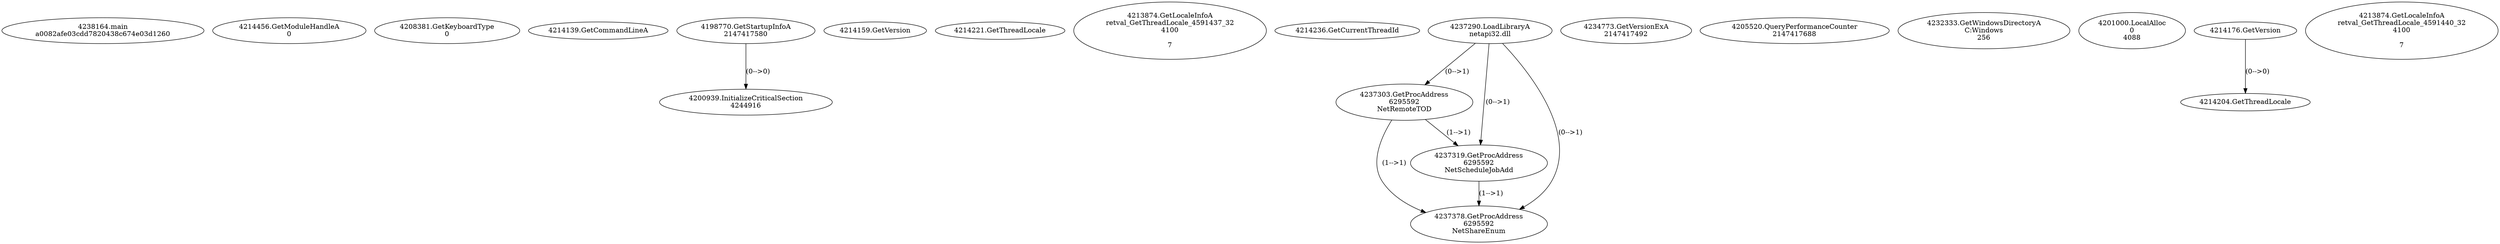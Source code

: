 // Global SCDG with merge call
digraph {
	0 [label="4238164.main
a0082afe03cdd7820438c674e03d1260"]
	1 [label="4214456.GetModuleHandleA
0"]
	2 [label="4208381.GetKeyboardType
0"]
	3 [label="4214139.GetCommandLineA
"]
	4 [label="4198770.GetStartupInfoA
2147417580"]
	5 [label="4214159.GetVersion
"]
	6 [label="4214221.GetThreadLocale
"]
	7 [label="4213874.GetLocaleInfoA
retval_GetThreadLocale_4591437_32
4100

7"]
	8 [label="4214236.GetCurrentThreadId
"]
	9 [label="4237290.LoadLibraryA
netapi32.dll"]
	10 [label="4237303.GetProcAddress
6295592
NetRemoteTOD"]
	9 -> 10 [label="(0-->1)"]
	11 [label="4237319.GetProcAddress
6295592
NetScheduleJobAdd"]
	9 -> 11 [label="(0-->1)"]
	10 -> 11 [label="(1-->1)"]
	12 [label="4234773.GetVersionExA
2147417492"]
	13 [label="4237378.GetProcAddress
6295592
NetShareEnum"]
	9 -> 13 [label="(0-->1)"]
	10 -> 13 [label="(1-->1)"]
	11 -> 13 [label="(1-->1)"]
	14 [label="4205520.QueryPerformanceCounter
2147417688"]
	15 [label="4232333.GetWindowsDirectoryA
C:\Windows
256"]
	16 [label="4200939.InitializeCriticalSection
4244916"]
	4 -> 16 [label="(0-->0)"]
	17 [label="4201000.LocalAlloc
0
4088"]
	18 [label="4214176.GetVersion
"]
	19 [label="4214204.GetThreadLocale
"]
	18 -> 19 [label="(0-->0)"]
	20 [label="4213874.GetLocaleInfoA
retval_GetThreadLocale_4591440_32
4100

7"]
}
